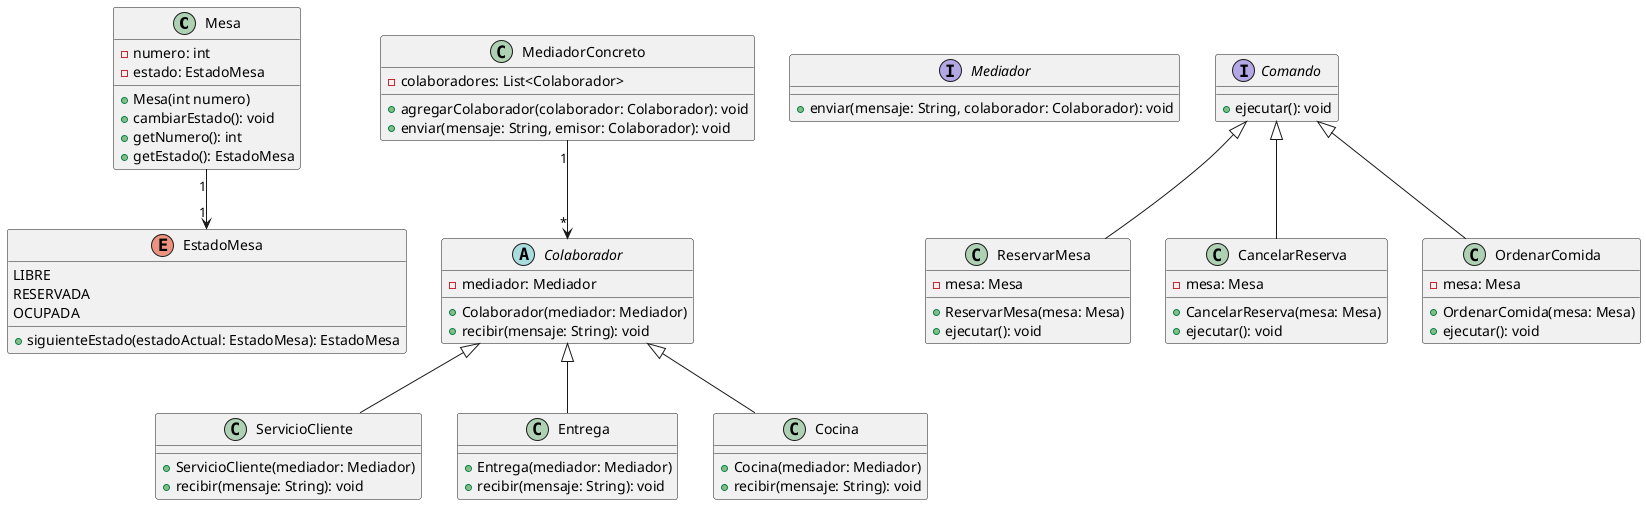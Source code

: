 @startuml

class Mesa {
    - numero: int
    - estado: EstadoMesa
    + Mesa(int numero)
    + cambiarEstado(): void
    + getNumero(): int
    + getEstado(): EstadoMesa
}

enum EstadoMesa {
    LIBRE
    RESERVADA
    OCUPADA
    + siguienteEstado(estadoActual: EstadoMesa): EstadoMesa
}

class MediadorConcreto {
    - colaboradores: List<Colaborador>
    + agregarColaborador(colaborador: Colaborador): void
    + enviar(mensaje: String, emisor: Colaborador): void
}

interface Mediador {
    + enviar(mensaje: String, colaborador: Colaborador): void
}

abstract class Colaborador {
    - mediador: Mediador
    + Colaborador(mediador: Mediador)
    + recibir(mensaje: String): void
}

class ServicioCliente {
    + ServicioCliente(mediador: Mediador)
    + recibir(mensaje: String): void
}

class Entrega {
    + Entrega(mediador: Mediador)
    + recibir(mensaje: String): void
}

class Cocina {
    + Cocina(mediador: Mediador)
    + recibir(mensaje: String): void
}

interface Comando {
    + ejecutar(): void
}

class ReservarMesa {
    - mesa: Mesa
    + ReservarMesa(mesa: Mesa)
    + ejecutar(): void
}

class CancelarReserva {
    - mesa: Mesa
    + CancelarReserva(mesa: Mesa)
    + ejecutar(): void
}

class OrdenarComida {
    - mesa: Mesa
    + OrdenarComida(mesa: Mesa)
    + ejecutar(): void
}

Mesa "1" --> "1" EstadoMesa
MediadorConcreto "1" --> "*" Colaborador
Colaborador <|-- ServicioCliente
Colaborador <|-- Entrega
Colaborador <|-- Cocina
Comando <|-- ReservarMesa
Comando <|-- CancelarReserva
Comando <|-- OrdenarComida

@enduml
